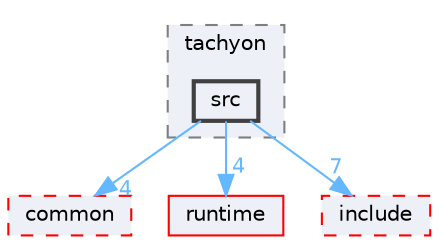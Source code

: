 digraph "external/taskflow/3rd-party/tbb/examples/parallel_for/tachyon/src"
{
 // LATEX_PDF_SIZE
  bgcolor="transparent";
  edge [fontname=Helvetica,fontsize=10,labelfontname=Helvetica,labelfontsize=10];
  node [fontname=Helvetica,fontsize=10,shape=box,height=0.2,width=0.4];
  compound=true
  subgraph clusterdir_e88c00dfb36431b400f14758d356667b {
    graph [ bgcolor="#edf0f7", pencolor="grey50", label="tachyon", fontname=Helvetica,fontsize=10 style="filled,dashed", URL="dir_e88c00dfb36431b400f14758d356667b.html",tooltip=""]
  dir_bab75847af6290bc7e6d90f26fb290b1 [label="src", fillcolor="#edf0f7", color="grey25", style="filled,bold", URL="dir_bab75847af6290bc7e6d90f26fb290b1.html",tooltip=""];
  }
  dir_54703c436fa5ff1ab20c927331cf8a3a [label="common", fillcolor="#edf0f7", color="red", style="filled,dashed", URL="dir_54703c436fa5ff1ab20c927331cf8a3a.html",tooltip=""];
  dir_cb031e414f281a658b23dddb30bb9d2c [label="runtime", fillcolor="#edf0f7", color="red", style="filled", URL="dir_cb031e414f281a658b23dddb30bb9d2c.html",tooltip=""];
  dir_9a108c806b4257aefe6c62ce1f799fad [label="include", fillcolor="#edf0f7", color="red", style="filled,dashed", URL="dir_9a108c806b4257aefe6c62ce1f799fad.html",tooltip=""];
  dir_bab75847af6290bc7e6d90f26fb290b1->dir_54703c436fa5ff1ab20c927331cf8a3a [headlabel="4", labeldistance=1.5 headhref="dir_000781_000148.html" href="dir_000781_000148.html" color="steelblue1" fontcolor="steelblue1"];
  dir_bab75847af6290bc7e6d90f26fb290b1->dir_9a108c806b4257aefe6c62ce1f799fad [headlabel="7", labeldistance=1.5 headhref="dir_000781_000389.html" href="dir_000781_000389.html" color="steelblue1" fontcolor="steelblue1"];
  dir_bab75847af6290bc7e6d90f26fb290b1->dir_cb031e414f281a658b23dddb30bb9d2c [headlabel="4", labeldistance=1.5 headhref="dir_000781_000628.html" href="dir_000781_000628.html" color="steelblue1" fontcolor="steelblue1"];
}
